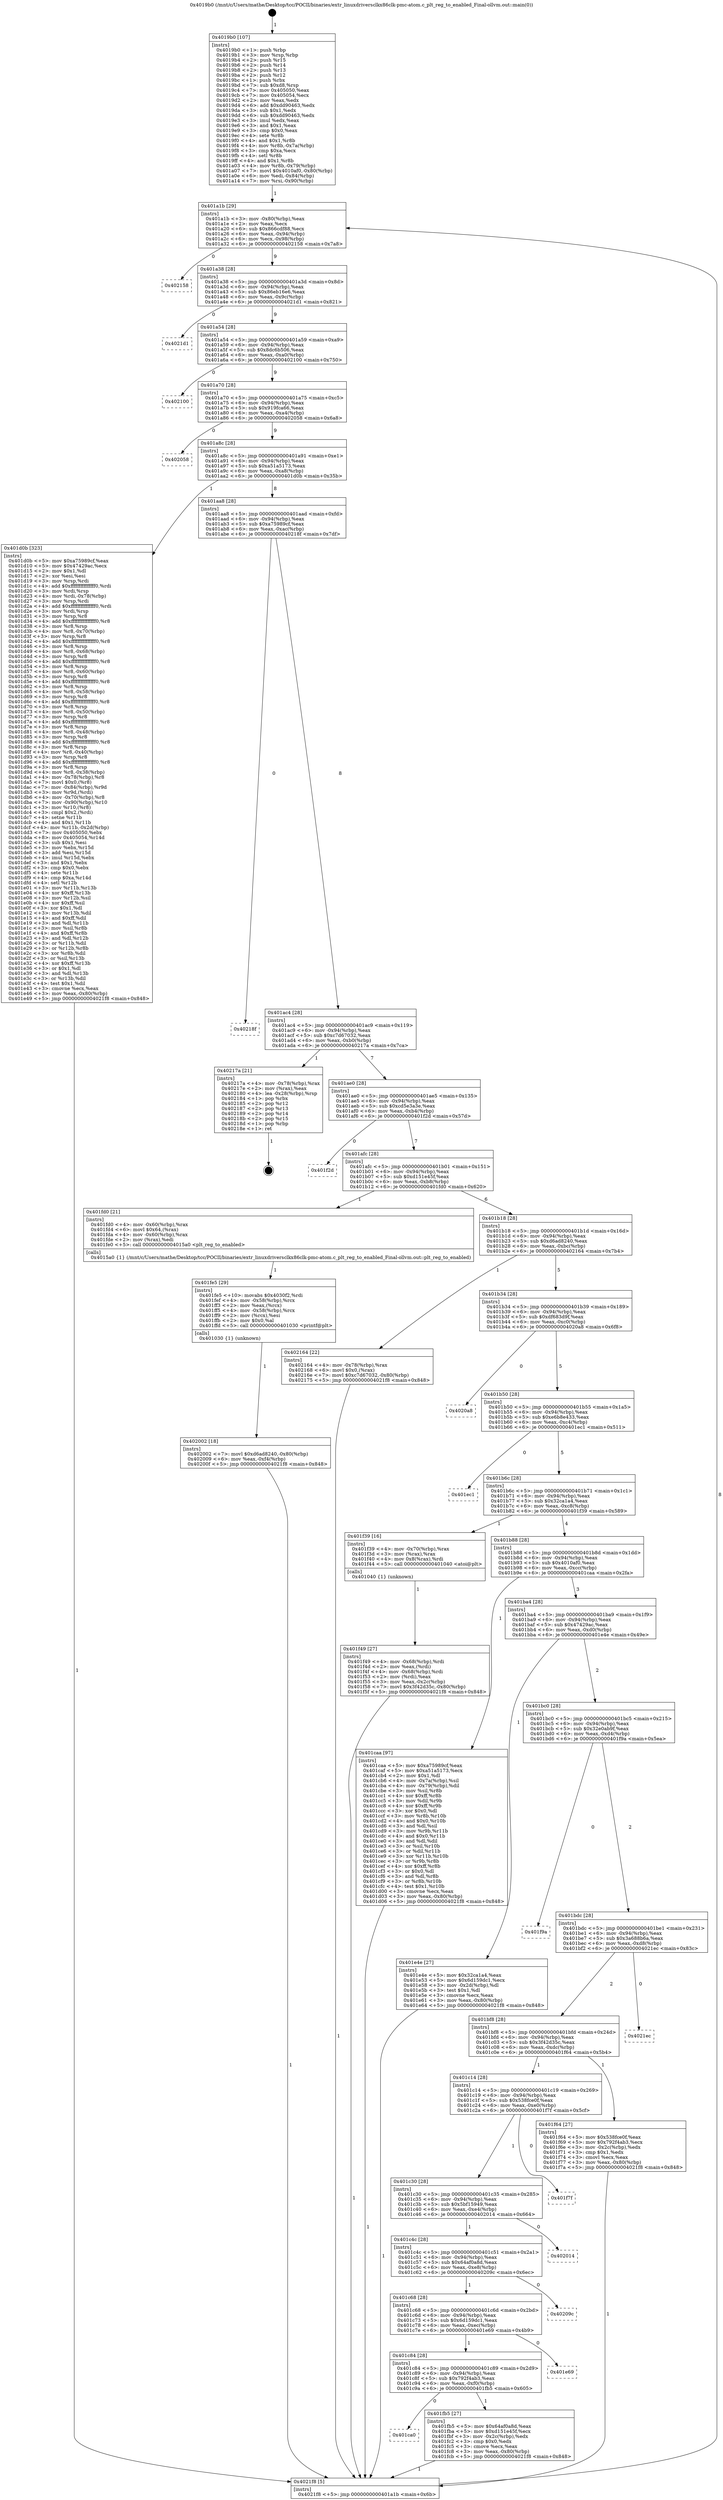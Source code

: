 digraph "0x4019b0" {
  label = "0x4019b0 (/mnt/c/Users/mathe/Desktop/tcc/POCII/binaries/extr_linuxdriversclkx86clk-pmc-atom.c_plt_reg_to_enabled_Final-ollvm.out::main(0))"
  labelloc = "t"
  node[shape=record]

  Entry [label="",width=0.3,height=0.3,shape=circle,fillcolor=black,style=filled]
  "0x401a1b" [label="{
     0x401a1b [29]\l
     | [instrs]\l
     &nbsp;&nbsp;0x401a1b \<+3\>: mov -0x80(%rbp),%eax\l
     &nbsp;&nbsp;0x401a1e \<+2\>: mov %eax,%ecx\l
     &nbsp;&nbsp;0x401a20 \<+6\>: sub $0x866cdf88,%ecx\l
     &nbsp;&nbsp;0x401a26 \<+6\>: mov %eax,-0x94(%rbp)\l
     &nbsp;&nbsp;0x401a2c \<+6\>: mov %ecx,-0x98(%rbp)\l
     &nbsp;&nbsp;0x401a32 \<+6\>: je 0000000000402158 \<main+0x7a8\>\l
  }"]
  "0x402158" [label="{
     0x402158\l
  }", style=dashed]
  "0x401a38" [label="{
     0x401a38 [28]\l
     | [instrs]\l
     &nbsp;&nbsp;0x401a38 \<+5\>: jmp 0000000000401a3d \<main+0x8d\>\l
     &nbsp;&nbsp;0x401a3d \<+6\>: mov -0x94(%rbp),%eax\l
     &nbsp;&nbsp;0x401a43 \<+5\>: sub $0x86eb16e6,%eax\l
     &nbsp;&nbsp;0x401a48 \<+6\>: mov %eax,-0x9c(%rbp)\l
     &nbsp;&nbsp;0x401a4e \<+6\>: je 00000000004021d1 \<main+0x821\>\l
  }"]
  Exit [label="",width=0.3,height=0.3,shape=circle,fillcolor=black,style=filled,peripheries=2]
  "0x4021d1" [label="{
     0x4021d1\l
  }", style=dashed]
  "0x401a54" [label="{
     0x401a54 [28]\l
     | [instrs]\l
     &nbsp;&nbsp;0x401a54 \<+5\>: jmp 0000000000401a59 \<main+0xa9\>\l
     &nbsp;&nbsp;0x401a59 \<+6\>: mov -0x94(%rbp),%eax\l
     &nbsp;&nbsp;0x401a5f \<+5\>: sub $0x8dc6b506,%eax\l
     &nbsp;&nbsp;0x401a64 \<+6\>: mov %eax,-0xa0(%rbp)\l
     &nbsp;&nbsp;0x401a6a \<+6\>: je 0000000000402100 \<main+0x750\>\l
  }"]
  "0x402002" [label="{
     0x402002 [18]\l
     | [instrs]\l
     &nbsp;&nbsp;0x402002 \<+7\>: movl $0xd6ad8240,-0x80(%rbp)\l
     &nbsp;&nbsp;0x402009 \<+6\>: mov %eax,-0xf4(%rbp)\l
     &nbsp;&nbsp;0x40200f \<+5\>: jmp 00000000004021f8 \<main+0x848\>\l
  }"]
  "0x402100" [label="{
     0x402100\l
  }", style=dashed]
  "0x401a70" [label="{
     0x401a70 [28]\l
     | [instrs]\l
     &nbsp;&nbsp;0x401a70 \<+5\>: jmp 0000000000401a75 \<main+0xc5\>\l
     &nbsp;&nbsp;0x401a75 \<+6\>: mov -0x94(%rbp),%eax\l
     &nbsp;&nbsp;0x401a7b \<+5\>: sub $0x919fca66,%eax\l
     &nbsp;&nbsp;0x401a80 \<+6\>: mov %eax,-0xa4(%rbp)\l
     &nbsp;&nbsp;0x401a86 \<+6\>: je 0000000000402058 \<main+0x6a8\>\l
  }"]
  "0x401fe5" [label="{
     0x401fe5 [29]\l
     | [instrs]\l
     &nbsp;&nbsp;0x401fe5 \<+10\>: movabs $0x4030f2,%rdi\l
     &nbsp;&nbsp;0x401fef \<+4\>: mov -0x58(%rbp),%rcx\l
     &nbsp;&nbsp;0x401ff3 \<+2\>: mov %eax,(%rcx)\l
     &nbsp;&nbsp;0x401ff5 \<+4\>: mov -0x58(%rbp),%rcx\l
     &nbsp;&nbsp;0x401ff9 \<+2\>: mov (%rcx),%esi\l
     &nbsp;&nbsp;0x401ffb \<+2\>: mov $0x0,%al\l
     &nbsp;&nbsp;0x401ffd \<+5\>: call 0000000000401030 \<printf@plt\>\l
     | [calls]\l
     &nbsp;&nbsp;0x401030 \{1\} (unknown)\l
  }"]
  "0x402058" [label="{
     0x402058\l
  }", style=dashed]
  "0x401a8c" [label="{
     0x401a8c [28]\l
     | [instrs]\l
     &nbsp;&nbsp;0x401a8c \<+5\>: jmp 0000000000401a91 \<main+0xe1\>\l
     &nbsp;&nbsp;0x401a91 \<+6\>: mov -0x94(%rbp),%eax\l
     &nbsp;&nbsp;0x401a97 \<+5\>: sub $0xa51a5173,%eax\l
     &nbsp;&nbsp;0x401a9c \<+6\>: mov %eax,-0xa8(%rbp)\l
     &nbsp;&nbsp;0x401aa2 \<+6\>: je 0000000000401d0b \<main+0x35b\>\l
  }"]
  "0x401ca0" [label="{
     0x401ca0\l
  }", style=dashed]
  "0x401d0b" [label="{
     0x401d0b [323]\l
     | [instrs]\l
     &nbsp;&nbsp;0x401d0b \<+5\>: mov $0xa75989cf,%eax\l
     &nbsp;&nbsp;0x401d10 \<+5\>: mov $0x47429ac,%ecx\l
     &nbsp;&nbsp;0x401d15 \<+2\>: mov $0x1,%dl\l
     &nbsp;&nbsp;0x401d17 \<+2\>: xor %esi,%esi\l
     &nbsp;&nbsp;0x401d19 \<+3\>: mov %rsp,%rdi\l
     &nbsp;&nbsp;0x401d1c \<+4\>: add $0xfffffffffffffff0,%rdi\l
     &nbsp;&nbsp;0x401d20 \<+3\>: mov %rdi,%rsp\l
     &nbsp;&nbsp;0x401d23 \<+4\>: mov %rdi,-0x78(%rbp)\l
     &nbsp;&nbsp;0x401d27 \<+3\>: mov %rsp,%rdi\l
     &nbsp;&nbsp;0x401d2a \<+4\>: add $0xfffffffffffffff0,%rdi\l
     &nbsp;&nbsp;0x401d2e \<+3\>: mov %rdi,%rsp\l
     &nbsp;&nbsp;0x401d31 \<+3\>: mov %rsp,%r8\l
     &nbsp;&nbsp;0x401d34 \<+4\>: add $0xfffffffffffffff0,%r8\l
     &nbsp;&nbsp;0x401d38 \<+3\>: mov %r8,%rsp\l
     &nbsp;&nbsp;0x401d3b \<+4\>: mov %r8,-0x70(%rbp)\l
     &nbsp;&nbsp;0x401d3f \<+3\>: mov %rsp,%r8\l
     &nbsp;&nbsp;0x401d42 \<+4\>: add $0xfffffffffffffff0,%r8\l
     &nbsp;&nbsp;0x401d46 \<+3\>: mov %r8,%rsp\l
     &nbsp;&nbsp;0x401d49 \<+4\>: mov %r8,-0x68(%rbp)\l
     &nbsp;&nbsp;0x401d4d \<+3\>: mov %rsp,%r8\l
     &nbsp;&nbsp;0x401d50 \<+4\>: add $0xfffffffffffffff0,%r8\l
     &nbsp;&nbsp;0x401d54 \<+3\>: mov %r8,%rsp\l
     &nbsp;&nbsp;0x401d57 \<+4\>: mov %r8,-0x60(%rbp)\l
     &nbsp;&nbsp;0x401d5b \<+3\>: mov %rsp,%r8\l
     &nbsp;&nbsp;0x401d5e \<+4\>: add $0xfffffffffffffff0,%r8\l
     &nbsp;&nbsp;0x401d62 \<+3\>: mov %r8,%rsp\l
     &nbsp;&nbsp;0x401d65 \<+4\>: mov %r8,-0x58(%rbp)\l
     &nbsp;&nbsp;0x401d69 \<+3\>: mov %rsp,%r8\l
     &nbsp;&nbsp;0x401d6c \<+4\>: add $0xfffffffffffffff0,%r8\l
     &nbsp;&nbsp;0x401d70 \<+3\>: mov %r8,%rsp\l
     &nbsp;&nbsp;0x401d73 \<+4\>: mov %r8,-0x50(%rbp)\l
     &nbsp;&nbsp;0x401d77 \<+3\>: mov %rsp,%r8\l
     &nbsp;&nbsp;0x401d7a \<+4\>: add $0xfffffffffffffff0,%r8\l
     &nbsp;&nbsp;0x401d7e \<+3\>: mov %r8,%rsp\l
     &nbsp;&nbsp;0x401d81 \<+4\>: mov %r8,-0x48(%rbp)\l
     &nbsp;&nbsp;0x401d85 \<+3\>: mov %rsp,%r8\l
     &nbsp;&nbsp;0x401d88 \<+4\>: add $0xfffffffffffffff0,%r8\l
     &nbsp;&nbsp;0x401d8c \<+3\>: mov %r8,%rsp\l
     &nbsp;&nbsp;0x401d8f \<+4\>: mov %r8,-0x40(%rbp)\l
     &nbsp;&nbsp;0x401d93 \<+3\>: mov %rsp,%r8\l
     &nbsp;&nbsp;0x401d96 \<+4\>: add $0xfffffffffffffff0,%r8\l
     &nbsp;&nbsp;0x401d9a \<+3\>: mov %r8,%rsp\l
     &nbsp;&nbsp;0x401d9d \<+4\>: mov %r8,-0x38(%rbp)\l
     &nbsp;&nbsp;0x401da1 \<+4\>: mov -0x78(%rbp),%r8\l
     &nbsp;&nbsp;0x401da5 \<+7\>: movl $0x0,(%r8)\l
     &nbsp;&nbsp;0x401dac \<+7\>: mov -0x84(%rbp),%r9d\l
     &nbsp;&nbsp;0x401db3 \<+3\>: mov %r9d,(%rdi)\l
     &nbsp;&nbsp;0x401db6 \<+4\>: mov -0x70(%rbp),%r8\l
     &nbsp;&nbsp;0x401dba \<+7\>: mov -0x90(%rbp),%r10\l
     &nbsp;&nbsp;0x401dc1 \<+3\>: mov %r10,(%r8)\l
     &nbsp;&nbsp;0x401dc4 \<+3\>: cmpl $0x2,(%rdi)\l
     &nbsp;&nbsp;0x401dc7 \<+4\>: setne %r11b\l
     &nbsp;&nbsp;0x401dcb \<+4\>: and $0x1,%r11b\l
     &nbsp;&nbsp;0x401dcf \<+4\>: mov %r11b,-0x2d(%rbp)\l
     &nbsp;&nbsp;0x401dd3 \<+7\>: mov 0x405050,%ebx\l
     &nbsp;&nbsp;0x401dda \<+8\>: mov 0x405054,%r14d\l
     &nbsp;&nbsp;0x401de2 \<+3\>: sub $0x1,%esi\l
     &nbsp;&nbsp;0x401de5 \<+3\>: mov %ebx,%r15d\l
     &nbsp;&nbsp;0x401de8 \<+3\>: add %esi,%r15d\l
     &nbsp;&nbsp;0x401deb \<+4\>: imul %r15d,%ebx\l
     &nbsp;&nbsp;0x401def \<+3\>: and $0x1,%ebx\l
     &nbsp;&nbsp;0x401df2 \<+3\>: cmp $0x0,%ebx\l
     &nbsp;&nbsp;0x401df5 \<+4\>: sete %r11b\l
     &nbsp;&nbsp;0x401df9 \<+4\>: cmp $0xa,%r14d\l
     &nbsp;&nbsp;0x401dfd \<+4\>: setl %r12b\l
     &nbsp;&nbsp;0x401e01 \<+3\>: mov %r11b,%r13b\l
     &nbsp;&nbsp;0x401e04 \<+4\>: xor $0xff,%r13b\l
     &nbsp;&nbsp;0x401e08 \<+3\>: mov %r12b,%sil\l
     &nbsp;&nbsp;0x401e0b \<+4\>: xor $0xff,%sil\l
     &nbsp;&nbsp;0x401e0f \<+3\>: xor $0x1,%dl\l
     &nbsp;&nbsp;0x401e12 \<+3\>: mov %r13b,%dil\l
     &nbsp;&nbsp;0x401e15 \<+4\>: and $0xff,%dil\l
     &nbsp;&nbsp;0x401e19 \<+3\>: and %dl,%r11b\l
     &nbsp;&nbsp;0x401e1c \<+3\>: mov %sil,%r8b\l
     &nbsp;&nbsp;0x401e1f \<+4\>: and $0xff,%r8b\l
     &nbsp;&nbsp;0x401e23 \<+3\>: and %dl,%r12b\l
     &nbsp;&nbsp;0x401e26 \<+3\>: or %r11b,%dil\l
     &nbsp;&nbsp;0x401e29 \<+3\>: or %r12b,%r8b\l
     &nbsp;&nbsp;0x401e2c \<+3\>: xor %r8b,%dil\l
     &nbsp;&nbsp;0x401e2f \<+3\>: or %sil,%r13b\l
     &nbsp;&nbsp;0x401e32 \<+4\>: xor $0xff,%r13b\l
     &nbsp;&nbsp;0x401e36 \<+3\>: or $0x1,%dl\l
     &nbsp;&nbsp;0x401e39 \<+3\>: and %dl,%r13b\l
     &nbsp;&nbsp;0x401e3c \<+3\>: or %r13b,%dil\l
     &nbsp;&nbsp;0x401e3f \<+4\>: test $0x1,%dil\l
     &nbsp;&nbsp;0x401e43 \<+3\>: cmovne %ecx,%eax\l
     &nbsp;&nbsp;0x401e46 \<+3\>: mov %eax,-0x80(%rbp)\l
     &nbsp;&nbsp;0x401e49 \<+5\>: jmp 00000000004021f8 \<main+0x848\>\l
  }"]
  "0x401aa8" [label="{
     0x401aa8 [28]\l
     | [instrs]\l
     &nbsp;&nbsp;0x401aa8 \<+5\>: jmp 0000000000401aad \<main+0xfd\>\l
     &nbsp;&nbsp;0x401aad \<+6\>: mov -0x94(%rbp),%eax\l
     &nbsp;&nbsp;0x401ab3 \<+5\>: sub $0xa75989cf,%eax\l
     &nbsp;&nbsp;0x401ab8 \<+6\>: mov %eax,-0xac(%rbp)\l
     &nbsp;&nbsp;0x401abe \<+6\>: je 000000000040218f \<main+0x7df\>\l
  }"]
  "0x401fb5" [label="{
     0x401fb5 [27]\l
     | [instrs]\l
     &nbsp;&nbsp;0x401fb5 \<+5\>: mov $0x64af0a8d,%eax\l
     &nbsp;&nbsp;0x401fba \<+5\>: mov $0xd151e45f,%ecx\l
     &nbsp;&nbsp;0x401fbf \<+3\>: mov -0x2c(%rbp),%edx\l
     &nbsp;&nbsp;0x401fc2 \<+3\>: cmp $0x0,%edx\l
     &nbsp;&nbsp;0x401fc5 \<+3\>: cmove %ecx,%eax\l
     &nbsp;&nbsp;0x401fc8 \<+3\>: mov %eax,-0x80(%rbp)\l
     &nbsp;&nbsp;0x401fcb \<+5\>: jmp 00000000004021f8 \<main+0x848\>\l
  }"]
  "0x40218f" [label="{
     0x40218f\l
  }", style=dashed]
  "0x401ac4" [label="{
     0x401ac4 [28]\l
     | [instrs]\l
     &nbsp;&nbsp;0x401ac4 \<+5\>: jmp 0000000000401ac9 \<main+0x119\>\l
     &nbsp;&nbsp;0x401ac9 \<+6\>: mov -0x94(%rbp),%eax\l
     &nbsp;&nbsp;0x401acf \<+5\>: sub $0xc7d67032,%eax\l
     &nbsp;&nbsp;0x401ad4 \<+6\>: mov %eax,-0xb0(%rbp)\l
     &nbsp;&nbsp;0x401ada \<+6\>: je 000000000040217a \<main+0x7ca\>\l
  }"]
  "0x401c84" [label="{
     0x401c84 [28]\l
     | [instrs]\l
     &nbsp;&nbsp;0x401c84 \<+5\>: jmp 0000000000401c89 \<main+0x2d9\>\l
     &nbsp;&nbsp;0x401c89 \<+6\>: mov -0x94(%rbp),%eax\l
     &nbsp;&nbsp;0x401c8f \<+5\>: sub $0x792f4ab3,%eax\l
     &nbsp;&nbsp;0x401c94 \<+6\>: mov %eax,-0xf0(%rbp)\l
     &nbsp;&nbsp;0x401c9a \<+6\>: je 0000000000401fb5 \<main+0x605\>\l
  }"]
  "0x40217a" [label="{
     0x40217a [21]\l
     | [instrs]\l
     &nbsp;&nbsp;0x40217a \<+4\>: mov -0x78(%rbp),%rax\l
     &nbsp;&nbsp;0x40217e \<+2\>: mov (%rax),%eax\l
     &nbsp;&nbsp;0x402180 \<+4\>: lea -0x28(%rbp),%rsp\l
     &nbsp;&nbsp;0x402184 \<+1\>: pop %rbx\l
     &nbsp;&nbsp;0x402185 \<+2\>: pop %r12\l
     &nbsp;&nbsp;0x402187 \<+2\>: pop %r13\l
     &nbsp;&nbsp;0x402189 \<+2\>: pop %r14\l
     &nbsp;&nbsp;0x40218b \<+2\>: pop %r15\l
     &nbsp;&nbsp;0x40218d \<+1\>: pop %rbp\l
     &nbsp;&nbsp;0x40218e \<+1\>: ret\l
  }"]
  "0x401ae0" [label="{
     0x401ae0 [28]\l
     | [instrs]\l
     &nbsp;&nbsp;0x401ae0 \<+5\>: jmp 0000000000401ae5 \<main+0x135\>\l
     &nbsp;&nbsp;0x401ae5 \<+6\>: mov -0x94(%rbp),%eax\l
     &nbsp;&nbsp;0x401aeb \<+5\>: sub $0xcd5e3a3e,%eax\l
     &nbsp;&nbsp;0x401af0 \<+6\>: mov %eax,-0xb4(%rbp)\l
     &nbsp;&nbsp;0x401af6 \<+6\>: je 0000000000401f2d \<main+0x57d\>\l
  }"]
  "0x401e69" [label="{
     0x401e69\l
  }", style=dashed]
  "0x401f2d" [label="{
     0x401f2d\l
  }", style=dashed]
  "0x401afc" [label="{
     0x401afc [28]\l
     | [instrs]\l
     &nbsp;&nbsp;0x401afc \<+5\>: jmp 0000000000401b01 \<main+0x151\>\l
     &nbsp;&nbsp;0x401b01 \<+6\>: mov -0x94(%rbp),%eax\l
     &nbsp;&nbsp;0x401b07 \<+5\>: sub $0xd151e45f,%eax\l
     &nbsp;&nbsp;0x401b0c \<+6\>: mov %eax,-0xb8(%rbp)\l
     &nbsp;&nbsp;0x401b12 \<+6\>: je 0000000000401fd0 \<main+0x620\>\l
  }"]
  "0x401c68" [label="{
     0x401c68 [28]\l
     | [instrs]\l
     &nbsp;&nbsp;0x401c68 \<+5\>: jmp 0000000000401c6d \<main+0x2bd\>\l
     &nbsp;&nbsp;0x401c6d \<+6\>: mov -0x94(%rbp),%eax\l
     &nbsp;&nbsp;0x401c73 \<+5\>: sub $0x6d159dc1,%eax\l
     &nbsp;&nbsp;0x401c78 \<+6\>: mov %eax,-0xec(%rbp)\l
     &nbsp;&nbsp;0x401c7e \<+6\>: je 0000000000401e69 \<main+0x4b9\>\l
  }"]
  "0x401fd0" [label="{
     0x401fd0 [21]\l
     | [instrs]\l
     &nbsp;&nbsp;0x401fd0 \<+4\>: mov -0x60(%rbp),%rax\l
     &nbsp;&nbsp;0x401fd4 \<+6\>: movl $0x64,(%rax)\l
     &nbsp;&nbsp;0x401fda \<+4\>: mov -0x60(%rbp),%rax\l
     &nbsp;&nbsp;0x401fde \<+2\>: mov (%rax),%edi\l
     &nbsp;&nbsp;0x401fe0 \<+5\>: call 00000000004015a0 \<plt_reg_to_enabled\>\l
     | [calls]\l
     &nbsp;&nbsp;0x4015a0 \{1\} (/mnt/c/Users/mathe/Desktop/tcc/POCII/binaries/extr_linuxdriversclkx86clk-pmc-atom.c_plt_reg_to_enabled_Final-ollvm.out::plt_reg_to_enabled)\l
  }"]
  "0x401b18" [label="{
     0x401b18 [28]\l
     | [instrs]\l
     &nbsp;&nbsp;0x401b18 \<+5\>: jmp 0000000000401b1d \<main+0x16d\>\l
     &nbsp;&nbsp;0x401b1d \<+6\>: mov -0x94(%rbp),%eax\l
     &nbsp;&nbsp;0x401b23 \<+5\>: sub $0xd6ad8240,%eax\l
     &nbsp;&nbsp;0x401b28 \<+6\>: mov %eax,-0xbc(%rbp)\l
     &nbsp;&nbsp;0x401b2e \<+6\>: je 0000000000402164 \<main+0x7b4\>\l
  }"]
  "0x40209c" [label="{
     0x40209c\l
  }", style=dashed]
  "0x402164" [label="{
     0x402164 [22]\l
     | [instrs]\l
     &nbsp;&nbsp;0x402164 \<+4\>: mov -0x78(%rbp),%rax\l
     &nbsp;&nbsp;0x402168 \<+6\>: movl $0x0,(%rax)\l
     &nbsp;&nbsp;0x40216e \<+7\>: movl $0xc7d67032,-0x80(%rbp)\l
     &nbsp;&nbsp;0x402175 \<+5\>: jmp 00000000004021f8 \<main+0x848\>\l
  }"]
  "0x401b34" [label="{
     0x401b34 [28]\l
     | [instrs]\l
     &nbsp;&nbsp;0x401b34 \<+5\>: jmp 0000000000401b39 \<main+0x189\>\l
     &nbsp;&nbsp;0x401b39 \<+6\>: mov -0x94(%rbp),%eax\l
     &nbsp;&nbsp;0x401b3f \<+5\>: sub $0xdf683d9f,%eax\l
     &nbsp;&nbsp;0x401b44 \<+6\>: mov %eax,-0xc0(%rbp)\l
     &nbsp;&nbsp;0x401b4a \<+6\>: je 00000000004020a8 \<main+0x6f8\>\l
  }"]
  "0x401c4c" [label="{
     0x401c4c [28]\l
     | [instrs]\l
     &nbsp;&nbsp;0x401c4c \<+5\>: jmp 0000000000401c51 \<main+0x2a1\>\l
     &nbsp;&nbsp;0x401c51 \<+6\>: mov -0x94(%rbp),%eax\l
     &nbsp;&nbsp;0x401c57 \<+5\>: sub $0x64af0a8d,%eax\l
     &nbsp;&nbsp;0x401c5c \<+6\>: mov %eax,-0xe8(%rbp)\l
     &nbsp;&nbsp;0x401c62 \<+6\>: je 000000000040209c \<main+0x6ec\>\l
  }"]
  "0x4020a8" [label="{
     0x4020a8\l
  }", style=dashed]
  "0x401b50" [label="{
     0x401b50 [28]\l
     | [instrs]\l
     &nbsp;&nbsp;0x401b50 \<+5\>: jmp 0000000000401b55 \<main+0x1a5\>\l
     &nbsp;&nbsp;0x401b55 \<+6\>: mov -0x94(%rbp),%eax\l
     &nbsp;&nbsp;0x401b5b \<+5\>: sub $0xe6b8e433,%eax\l
     &nbsp;&nbsp;0x401b60 \<+6\>: mov %eax,-0xc4(%rbp)\l
     &nbsp;&nbsp;0x401b66 \<+6\>: je 0000000000401ec1 \<main+0x511\>\l
  }"]
  "0x402014" [label="{
     0x402014\l
  }", style=dashed]
  "0x401ec1" [label="{
     0x401ec1\l
  }", style=dashed]
  "0x401b6c" [label="{
     0x401b6c [28]\l
     | [instrs]\l
     &nbsp;&nbsp;0x401b6c \<+5\>: jmp 0000000000401b71 \<main+0x1c1\>\l
     &nbsp;&nbsp;0x401b71 \<+6\>: mov -0x94(%rbp),%eax\l
     &nbsp;&nbsp;0x401b77 \<+5\>: sub $0x32ca1a4,%eax\l
     &nbsp;&nbsp;0x401b7c \<+6\>: mov %eax,-0xc8(%rbp)\l
     &nbsp;&nbsp;0x401b82 \<+6\>: je 0000000000401f39 \<main+0x589\>\l
  }"]
  "0x401c30" [label="{
     0x401c30 [28]\l
     | [instrs]\l
     &nbsp;&nbsp;0x401c30 \<+5\>: jmp 0000000000401c35 \<main+0x285\>\l
     &nbsp;&nbsp;0x401c35 \<+6\>: mov -0x94(%rbp),%eax\l
     &nbsp;&nbsp;0x401c3b \<+5\>: sub $0x5bf15949,%eax\l
     &nbsp;&nbsp;0x401c40 \<+6\>: mov %eax,-0xe4(%rbp)\l
     &nbsp;&nbsp;0x401c46 \<+6\>: je 0000000000402014 \<main+0x664\>\l
  }"]
  "0x401f39" [label="{
     0x401f39 [16]\l
     | [instrs]\l
     &nbsp;&nbsp;0x401f39 \<+4\>: mov -0x70(%rbp),%rax\l
     &nbsp;&nbsp;0x401f3d \<+3\>: mov (%rax),%rax\l
     &nbsp;&nbsp;0x401f40 \<+4\>: mov 0x8(%rax),%rdi\l
     &nbsp;&nbsp;0x401f44 \<+5\>: call 0000000000401040 \<atoi@plt\>\l
     | [calls]\l
     &nbsp;&nbsp;0x401040 \{1\} (unknown)\l
  }"]
  "0x401b88" [label="{
     0x401b88 [28]\l
     | [instrs]\l
     &nbsp;&nbsp;0x401b88 \<+5\>: jmp 0000000000401b8d \<main+0x1dd\>\l
     &nbsp;&nbsp;0x401b8d \<+6\>: mov -0x94(%rbp),%eax\l
     &nbsp;&nbsp;0x401b93 \<+5\>: sub $0x4010af0,%eax\l
     &nbsp;&nbsp;0x401b98 \<+6\>: mov %eax,-0xcc(%rbp)\l
     &nbsp;&nbsp;0x401b9e \<+6\>: je 0000000000401caa \<main+0x2fa\>\l
  }"]
  "0x401f7f" [label="{
     0x401f7f\l
  }", style=dashed]
  "0x401caa" [label="{
     0x401caa [97]\l
     | [instrs]\l
     &nbsp;&nbsp;0x401caa \<+5\>: mov $0xa75989cf,%eax\l
     &nbsp;&nbsp;0x401caf \<+5\>: mov $0xa51a5173,%ecx\l
     &nbsp;&nbsp;0x401cb4 \<+2\>: mov $0x1,%dl\l
     &nbsp;&nbsp;0x401cb6 \<+4\>: mov -0x7a(%rbp),%sil\l
     &nbsp;&nbsp;0x401cba \<+4\>: mov -0x79(%rbp),%dil\l
     &nbsp;&nbsp;0x401cbe \<+3\>: mov %sil,%r8b\l
     &nbsp;&nbsp;0x401cc1 \<+4\>: xor $0xff,%r8b\l
     &nbsp;&nbsp;0x401cc5 \<+3\>: mov %dil,%r9b\l
     &nbsp;&nbsp;0x401cc8 \<+4\>: xor $0xff,%r9b\l
     &nbsp;&nbsp;0x401ccc \<+3\>: xor $0x0,%dl\l
     &nbsp;&nbsp;0x401ccf \<+3\>: mov %r8b,%r10b\l
     &nbsp;&nbsp;0x401cd2 \<+4\>: and $0x0,%r10b\l
     &nbsp;&nbsp;0x401cd6 \<+3\>: and %dl,%sil\l
     &nbsp;&nbsp;0x401cd9 \<+3\>: mov %r9b,%r11b\l
     &nbsp;&nbsp;0x401cdc \<+4\>: and $0x0,%r11b\l
     &nbsp;&nbsp;0x401ce0 \<+3\>: and %dl,%dil\l
     &nbsp;&nbsp;0x401ce3 \<+3\>: or %sil,%r10b\l
     &nbsp;&nbsp;0x401ce6 \<+3\>: or %dil,%r11b\l
     &nbsp;&nbsp;0x401ce9 \<+3\>: xor %r11b,%r10b\l
     &nbsp;&nbsp;0x401cec \<+3\>: or %r9b,%r8b\l
     &nbsp;&nbsp;0x401cef \<+4\>: xor $0xff,%r8b\l
     &nbsp;&nbsp;0x401cf3 \<+3\>: or $0x0,%dl\l
     &nbsp;&nbsp;0x401cf6 \<+3\>: and %dl,%r8b\l
     &nbsp;&nbsp;0x401cf9 \<+3\>: or %r8b,%r10b\l
     &nbsp;&nbsp;0x401cfc \<+4\>: test $0x1,%r10b\l
     &nbsp;&nbsp;0x401d00 \<+3\>: cmovne %ecx,%eax\l
     &nbsp;&nbsp;0x401d03 \<+3\>: mov %eax,-0x80(%rbp)\l
     &nbsp;&nbsp;0x401d06 \<+5\>: jmp 00000000004021f8 \<main+0x848\>\l
  }"]
  "0x401ba4" [label="{
     0x401ba4 [28]\l
     | [instrs]\l
     &nbsp;&nbsp;0x401ba4 \<+5\>: jmp 0000000000401ba9 \<main+0x1f9\>\l
     &nbsp;&nbsp;0x401ba9 \<+6\>: mov -0x94(%rbp),%eax\l
     &nbsp;&nbsp;0x401baf \<+5\>: sub $0x47429ac,%eax\l
     &nbsp;&nbsp;0x401bb4 \<+6\>: mov %eax,-0xd0(%rbp)\l
     &nbsp;&nbsp;0x401bba \<+6\>: je 0000000000401e4e \<main+0x49e\>\l
  }"]
  "0x4021f8" [label="{
     0x4021f8 [5]\l
     | [instrs]\l
     &nbsp;&nbsp;0x4021f8 \<+5\>: jmp 0000000000401a1b \<main+0x6b\>\l
  }"]
  "0x4019b0" [label="{
     0x4019b0 [107]\l
     | [instrs]\l
     &nbsp;&nbsp;0x4019b0 \<+1\>: push %rbp\l
     &nbsp;&nbsp;0x4019b1 \<+3\>: mov %rsp,%rbp\l
     &nbsp;&nbsp;0x4019b4 \<+2\>: push %r15\l
     &nbsp;&nbsp;0x4019b6 \<+2\>: push %r14\l
     &nbsp;&nbsp;0x4019b8 \<+2\>: push %r13\l
     &nbsp;&nbsp;0x4019ba \<+2\>: push %r12\l
     &nbsp;&nbsp;0x4019bc \<+1\>: push %rbx\l
     &nbsp;&nbsp;0x4019bd \<+7\>: sub $0xd8,%rsp\l
     &nbsp;&nbsp;0x4019c4 \<+7\>: mov 0x405050,%eax\l
     &nbsp;&nbsp;0x4019cb \<+7\>: mov 0x405054,%ecx\l
     &nbsp;&nbsp;0x4019d2 \<+2\>: mov %eax,%edx\l
     &nbsp;&nbsp;0x4019d4 \<+6\>: add $0xdd90463,%edx\l
     &nbsp;&nbsp;0x4019da \<+3\>: sub $0x1,%edx\l
     &nbsp;&nbsp;0x4019dd \<+6\>: sub $0xdd90463,%edx\l
     &nbsp;&nbsp;0x4019e3 \<+3\>: imul %edx,%eax\l
     &nbsp;&nbsp;0x4019e6 \<+3\>: and $0x1,%eax\l
     &nbsp;&nbsp;0x4019e9 \<+3\>: cmp $0x0,%eax\l
     &nbsp;&nbsp;0x4019ec \<+4\>: sete %r8b\l
     &nbsp;&nbsp;0x4019f0 \<+4\>: and $0x1,%r8b\l
     &nbsp;&nbsp;0x4019f4 \<+4\>: mov %r8b,-0x7a(%rbp)\l
     &nbsp;&nbsp;0x4019f8 \<+3\>: cmp $0xa,%ecx\l
     &nbsp;&nbsp;0x4019fb \<+4\>: setl %r8b\l
     &nbsp;&nbsp;0x4019ff \<+4\>: and $0x1,%r8b\l
     &nbsp;&nbsp;0x401a03 \<+4\>: mov %r8b,-0x79(%rbp)\l
     &nbsp;&nbsp;0x401a07 \<+7\>: movl $0x4010af0,-0x80(%rbp)\l
     &nbsp;&nbsp;0x401a0e \<+6\>: mov %edi,-0x84(%rbp)\l
     &nbsp;&nbsp;0x401a14 \<+7\>: mov %rsi,-0x90(%rbp)\l
  }"]
  "0x401c14" [label="{
     0x401c14 [28]\l
     | [instrs]\l
     &nbsp;&nbsp;0x401c14 \<+5\>: jmp 0000000000401c19 \<main+0x269\>\l
     &nbsp;&nbsp;0x401c19 \<+6\>: mov -0x94(%rbp),%eax\l
     &nbsp;&nbsp;0x401c1f \<+5\>: sub $0x538fce0f,%eax\l
     &nbsp;&nbsp;0x401c24 \<+6\>: mov %eax,-0xe0(%rbp)\l
     &nbsp;&nbsp;0x401c2a \<+6\>: je 0000000000401f7f \<main+0x5cf\>\l
  }"]
  "0x401f64" [label="{
     0x401f64 [27]\l
     | [instrs]\l
     &nbsp;&nbsp;0x401f64 \<+5\>: mov $0x538fce0f,%eax\l
     &nbsp;&nbsp;0x401f69 \<+5\>: mov $0x792f4ab3,%ecx\l
     &nbsp;&nbsp;0x401f6e \<+3\>: mov -0x2c(%rbp),%edx\l
     &nbsp;&nbsp;0x401f71 \<+3\>: cmp $0x1,%edx\l
     &nbsp;&nbsp;0x401f74 \<+3\>: cmovl %ecx,%eax\l
     &nbsp;&nbsp;0x401f77 \<+3\>: mov %eax,-0x80(%rbp)\l
     &nbsp;&nbsp;0x401f7a \<+5\>: jmp 00000000004021f8 \<main+0x848\>\l
  }"]
  "0x401e4e" [label="{
     0x401e4e [27]\l
     | [instrs]\l
     &nbsp;&nbsp;0x401e4e \<+5\>: mov $0x32ca1a4,%eax\l
     &nbsp;&nbsp;0x401e53 \<+5\>: mov $0x6d159dc1,%ecx\l
     &nbsp;&nbsp;0x401e58 \<+3\>: mov -0x2d(%rbp),%dl\l
     &nbsp;&nbsp;0x401e5b \<+3\>: test $0x1,%dl\l
     &nbsp;&nbsp;0x401e5e \<+3\>: cmovne %ecx,%eax\l
     &nbsp;&nbsp;0x401e61 \<+3\>: mov %eax,-0x80(%rbp)\l
     &nbsp;&nbsp;0x401e64 \<+5\>: jmp 00000000004021f8 \<main+0x848\>\l
  }"]
  "0x401bc0" [label="{
     0x401bc0 [28]\l
     | [instrs]\l
     &nbsp;&nbsp;0x401bc0 \<+5\>: jmp 0000000000401bc5 \<main+0x215\>\l
     &nbsp;&nbsp;0x401bc5 \<+6\>: mov -0x94(%rbp),%eax\l
     &nbsp;&nbsp;0x401bcb \<+5\>: sub $0x32e0ab9f,%eax\l
     &nbsp;&nbsp;0x401bd0 \<+6\>: mov %eax,-0xd4(%rbp)\l
     &nbsp;&nbsp;0x401bd6 \<+6\>: je 0000000000401f9a \<main+0x5ea\>\l
  }"]
  "0x401f49" [label="{
     0x401f49 [27]\l
     | [instrs]\l
     &nbsp;&nbsp;0x401f49 \<+4\>: mov -0x68(%rbp),%rdi\l
     &nbsp;&nbsp;0x401f4d \<+2\>: mov %eax,(%rdi)\l
     &nbsp;&nbsp;0x401f4f \<+4\>: mov -0x68(%rbp),%rdi\l
     &nbsp;&nbsp;0x401f53 \<+2\>: mov (%rdi),%eax\l
     &nbsp;&nbsp;0x401f55 \<+3\>: mov %eax,-0x2c(%rbp)\l
     &nbsp;&nbsp;0x401f58 \<+7\>: movl $0x3f42d35c,-0x80(%rbp)\l
     &nbsp;&nbsp;0x401f5f \<+5\>: jmp 00000000004021f8 \<main+0x848\>\l
  }"]
  "0x401bf8" [label="{
     0x401bf8 [28]\l
     | [instrs]\l
     &nbsp;&nbsp;0x401bf8 \<+5\>: jmp 0000000000401bfd \<main+0x24d\>\l
     &nbsp;&nbsp;0x401bfd \<+6\>: mov -0x94(%rbp),%eax\l
     &nbsp;&nbsp;0x401c03 \<+5\>: sub $0x3f42d35c,%eax\l
     &nbsp;&nbsp;0x401c08 \<+6\>: mov %eax,-0xdc(%rbp)\l
     &nbsp;&nbsp;0x401c0e \<+6\>: je 0000000000401f64 \<main+0x5b4\>\l
  }"]
  "0x401f9a" [label="{
     0x401f9a\l
  }", style=dashed]
  "0x401bdc" [label="{
     0x401bdc [28]\l
     | [instrs]\l
     &nbsp;&nbsp;0x401bdc \<+5\>: jmp 0000000000401be1 \<main+0x231\>\l
     &nbsp;&nbsp;0x401be1 \<+6\>: mov -0x94(%rbp),%eax\l
     &nbsp;&nbsp;0x401be7 \<+5\>: sub $0x3a688b6a,%eax\l
     &nbsp;&nbsp;0x401bec \<+6\>: mov %eax,-0xd8(%rbp)\l
     &nbsp;&nbsp;0x401bf2 \<+6\>: je 00000000004021ec \<main+0x83c\>\l
  }"]
  "0x4021ec" [label="{
     0x4021ec\l
  }", style=dashed]
  Entry -> "0x4019b0" [label=" 1"]
  "0x401a1b" -> "0x402158" [label=" 0"]
  "0x401a1b" -> "0x401a38" [label=" 9"]
  "0x40217a" -> Exit [label=" 1"]
  "0x401a38" -> "0x4021d1" [label=" 0"]
  "0x401a38" -> "0x401a54" [label=" 9"]
  "0x402164" -> "0x4021f8" [label=" 1"]
  "0x401a54" -> "0x402100" [label=" 0"]
  "0x401a54" -> "0x401a70" [label=" 9"]
  "0x402002" -> "0x4021f8" [label=" 1"]
  "0x401a70" -> "0x402058" [label=" 0"]
  "0x401a70" -> "0x401a8c" [label=" 9"]
  "0x401fe5" -> "0x402002" [label=" 1"]
  "0x401a8c" -> "0x401d0b" [label=" 1"]
  "0x401a8c" -> "0x401aa8" [label=" 8"]
  "0x401fd0" -> "0x401fe5" [label=" 1"]
  "0x401aa8" -> "0x40218f" [label=" 0"]
  "0x401aa8" -> "0x401ac4" [label=" 8"]
  "0x401fb5" -> "0x4021f8" [label=" 1"]
  "0x401ac4" -> "0x40217a" [label=" 1"]
  "0x401ac4" -> "0x401ae0" [label=" 7"]
  "0x401c84" -> "0x401fb5" [label=" 1"]
  "0x401ae0" -> "0x401f2d" [label=" 0"]
  "0x401ae0" -> "0x401afc" [label=" 7"]
  "0x401c84" -> "0x401ca0" [label=" 0"]
  "0x401afc" -> "0x401fd0" [label=" 1"]
  "0x401afc" -> "0x401b18" [label=" 6"]
  "0x401c68" -> "0x401e69" [label=" 0"]
  "0x401b18" -> "0x402164" [label=" 1"]
  "0x401b18" -> "0x401b34" [label=" 5"]
  "0x401c68" -> "0x401c84" [label=" 1"]
  "0x401b34" -> "0x4020a8" [label=" 0"]
  "0x401b34" -> "0x401b50" [label=" 5"]
  "0x401c4c" -> "0x40209c" [label=" 0"]
  "0x401b50" -> "0x401ec1" [label=" 0"]
  "0x401b50" -> "0x401b6c" [label=" 5"]
  "0x401c4c" -> "0x401c68" [label=" 1"]
  "0x401b6c" -> "0x401f39" [label=" 1"]
  "0x401b6c" -> "0x401b88" [label=" 4"]
  "0x401c30" -> "0x402014" [label=" 0"]
  "0x401b88" -> "0x401caa" [label=" 1"]
  "0x401b88" -> "0x401ba4" [label=" 3"]
  "0x401caa" -> "0x4021f8" [label=" 1"]
  "0x4019b0" -> "0x401a1b" [label=" 1"]
  "0x4021f8" -> "0x401a1b" [label=" 8"]
  "0x401c30" -> "0x401c4c" [label=" 1"]
  "0x401d0b" -> "0x4021f8" [label=" 1"]
  "0x401c14" -> "0x401f7f" [label=" 0"]
  "0x401ba4" -> "0x401e4e" [label=" 1"]
  "0x401ba4" -> "0x401bc0" [label=" 2"]
  "0x401e4e" -> "0x4021f8" [label=" 1"]
  "0x401f39" -> "0x401f49" [label=" 1"]
  "0x401f49" -> "0x4021f8" [label=" 1"]
  "0x401c14" -> "0x401c30" [label=" 1"]
  "0x401bc0" -> "0x401f9a" [label=" 0"]
  "0x401bc0" -> "0x401bdc" [label=" 2"]
  "0x401bf8" -> "0x401c14" [label=" 1"]
  "0x401bdc" -> "0x4021ec" [label=" 0"]
  "0x401bdc" -> "0x401bf8" [label=" 2"]
  "0x401f64" -> "0x4021f8" [label=" 1"]
  "0x401bf8" -> "0x401f64" [label=" 1"]
}
